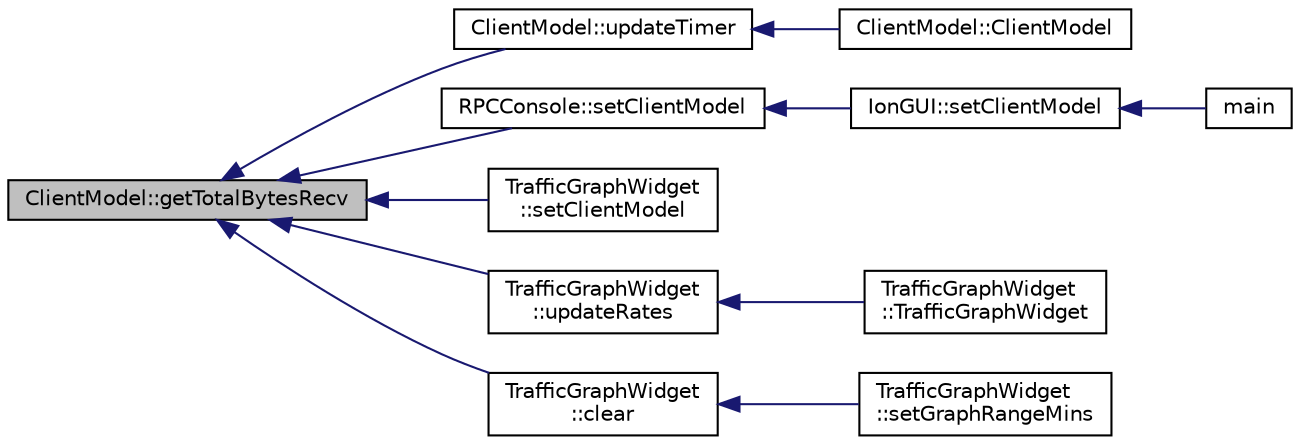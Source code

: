 digraph "ClientModel::getTotalBytesRecv"
{
  edge [fontname="Helvetica",fontsize="10",labelfontname="Helvetica",labelfontsize="10"];
  node [fontname="Helvetica",fontsize="10",shape=record];
  rankdir="LR";
  Node385 [label="ClientModel::getTotalBytesRecv",height=0.2,width=0.4,color="black", fillcolor="grey75", style="filled", fontcolor="black"];
  Node385 -> Node386 [dir="back",color="midnightblue",fontsize="10",style="solid",fontname="Helvetica"];
  Node386 [label="ClientModel::updateTimer",height=0.2,width=0.4,color="black", fillcolor="white", style="filled",URL="$df/d25/class_client_model.html#a82d434ebd032c00736e043ce2d36ac5e"];
  Node386 -> Node387 [dir="back",color="midnightblue",fontsize="10",style="solid",fontname="Helvetica"];
  Node387 [label="ClientModel::ClientModel",height=0.2,width=0.4,color="black", fillcolor="white", style="filled",URL="$df/d25/class_client_model.html#aec1d32d5dc8c094eba66036a19a22854"];
  Node385 -> Node388 [dir="back",color="midnightblue",fontsize="10",style="solid",fontname="Helvetica"];
  Node388 [label="RPCConsole::setClientModel",height=0.2,width=0.4,color="black", fillcolor="white", style="filled",URL="$d7/de8/class_r_p_c_console.html#a355349a33664a07628e9ca22a60f5fa7"];
  Node388 -> Node389 [dir="back",color="midnightblue",fontsize="10",style="solid",fontname="Helvetica"];
  Node389 [label="IonGUI::setClientModel",height=0.2,width=0.4,color="black", fillcolor="white", style="filled",URL="$dc/d0b/class_ion_g_u_i.html#aee0c583c834ce4f4c598c29db83b0680",tooltip="Set the client model. "];
  Node389 -> Node390 [dir="back",color="midnightblue",fontsize="10",style="solid",fontname="Helvetica"];
  Node390 [label="main",height=0.2,width=0.4,color="black", fillcolor="white", style="filled",URL="$d5/d2d/ion_8cpp.html#a0ddf1224851353fc92bfbff6f499fa97"];
  Node385 -> Node391 [dir="back",color="midnightblue",fontsize="10",style="solid",fontname="Helvetica"];
  Node391 [label="TrafficGraphWidget\l::setClientModel",height=0.2,width=0.4,color="black", fillcolor="white", style="filled",URL="$d3/dc6/class_traffic_graph_widget.html#a8f627aaf6171695d94a0e83b239fe1ac"];
  Node385 -> Node392 [dir="back",color="midnightblue",fontsize="10",style="solid",fontname="Helvetica"];
  Node392 [label="TrafficGraphWidget\l::updateRates",height=0.2,width=0.4,color="black", fillcolor="white", style="filled",URL="$d3/dc6/class_traffic_graph_widget.html#a5a1ae0d0a8cc43c67386de4aa1111340"];
  Node392 -> Node393 [dir="back",color="midnightblue",fontsize="10",style="solid",fontname="Helvetica"];
  Node393 [label="TrafficGraphWidget\l::TrafficGraphWidget",height=0.2,width=0.4,color="black", fillcolor="white", style="filled",URL="$d3/dc6/class_traffic_graph_widget.html#a99f4f3f14bab99bef8918cb4f5f69aa6"];
  Node385 -> Node394 [dir="back",color="midnightblue",fontsize="10",style="solid",fontname="Helvetica"];
  Node394 [label="TrafficGraphWidget\l::clear",height=0.2,width=0.4,color="black", fillcolor="white", style="filled",URL="$d3/dc6/class_traffic_graph_widget.html#a71c23db2649ab8781fa9a294e540b7ee"];
  Node394 -> Node395 [dir="back",color="midnightblue",fontsize="10",style="solid",fontname="Helvetica"];
  Node395 [label="TrafficGraphWidget\l::setGraphRangeMins",height=0.2,width=0.4,color="black", fillcolor="white", style="filled",URL="$d3/dc6/class_traffic_graph_widget.html#aa08cb5ae735e58a79bdff42b933ec4c4"];
}
